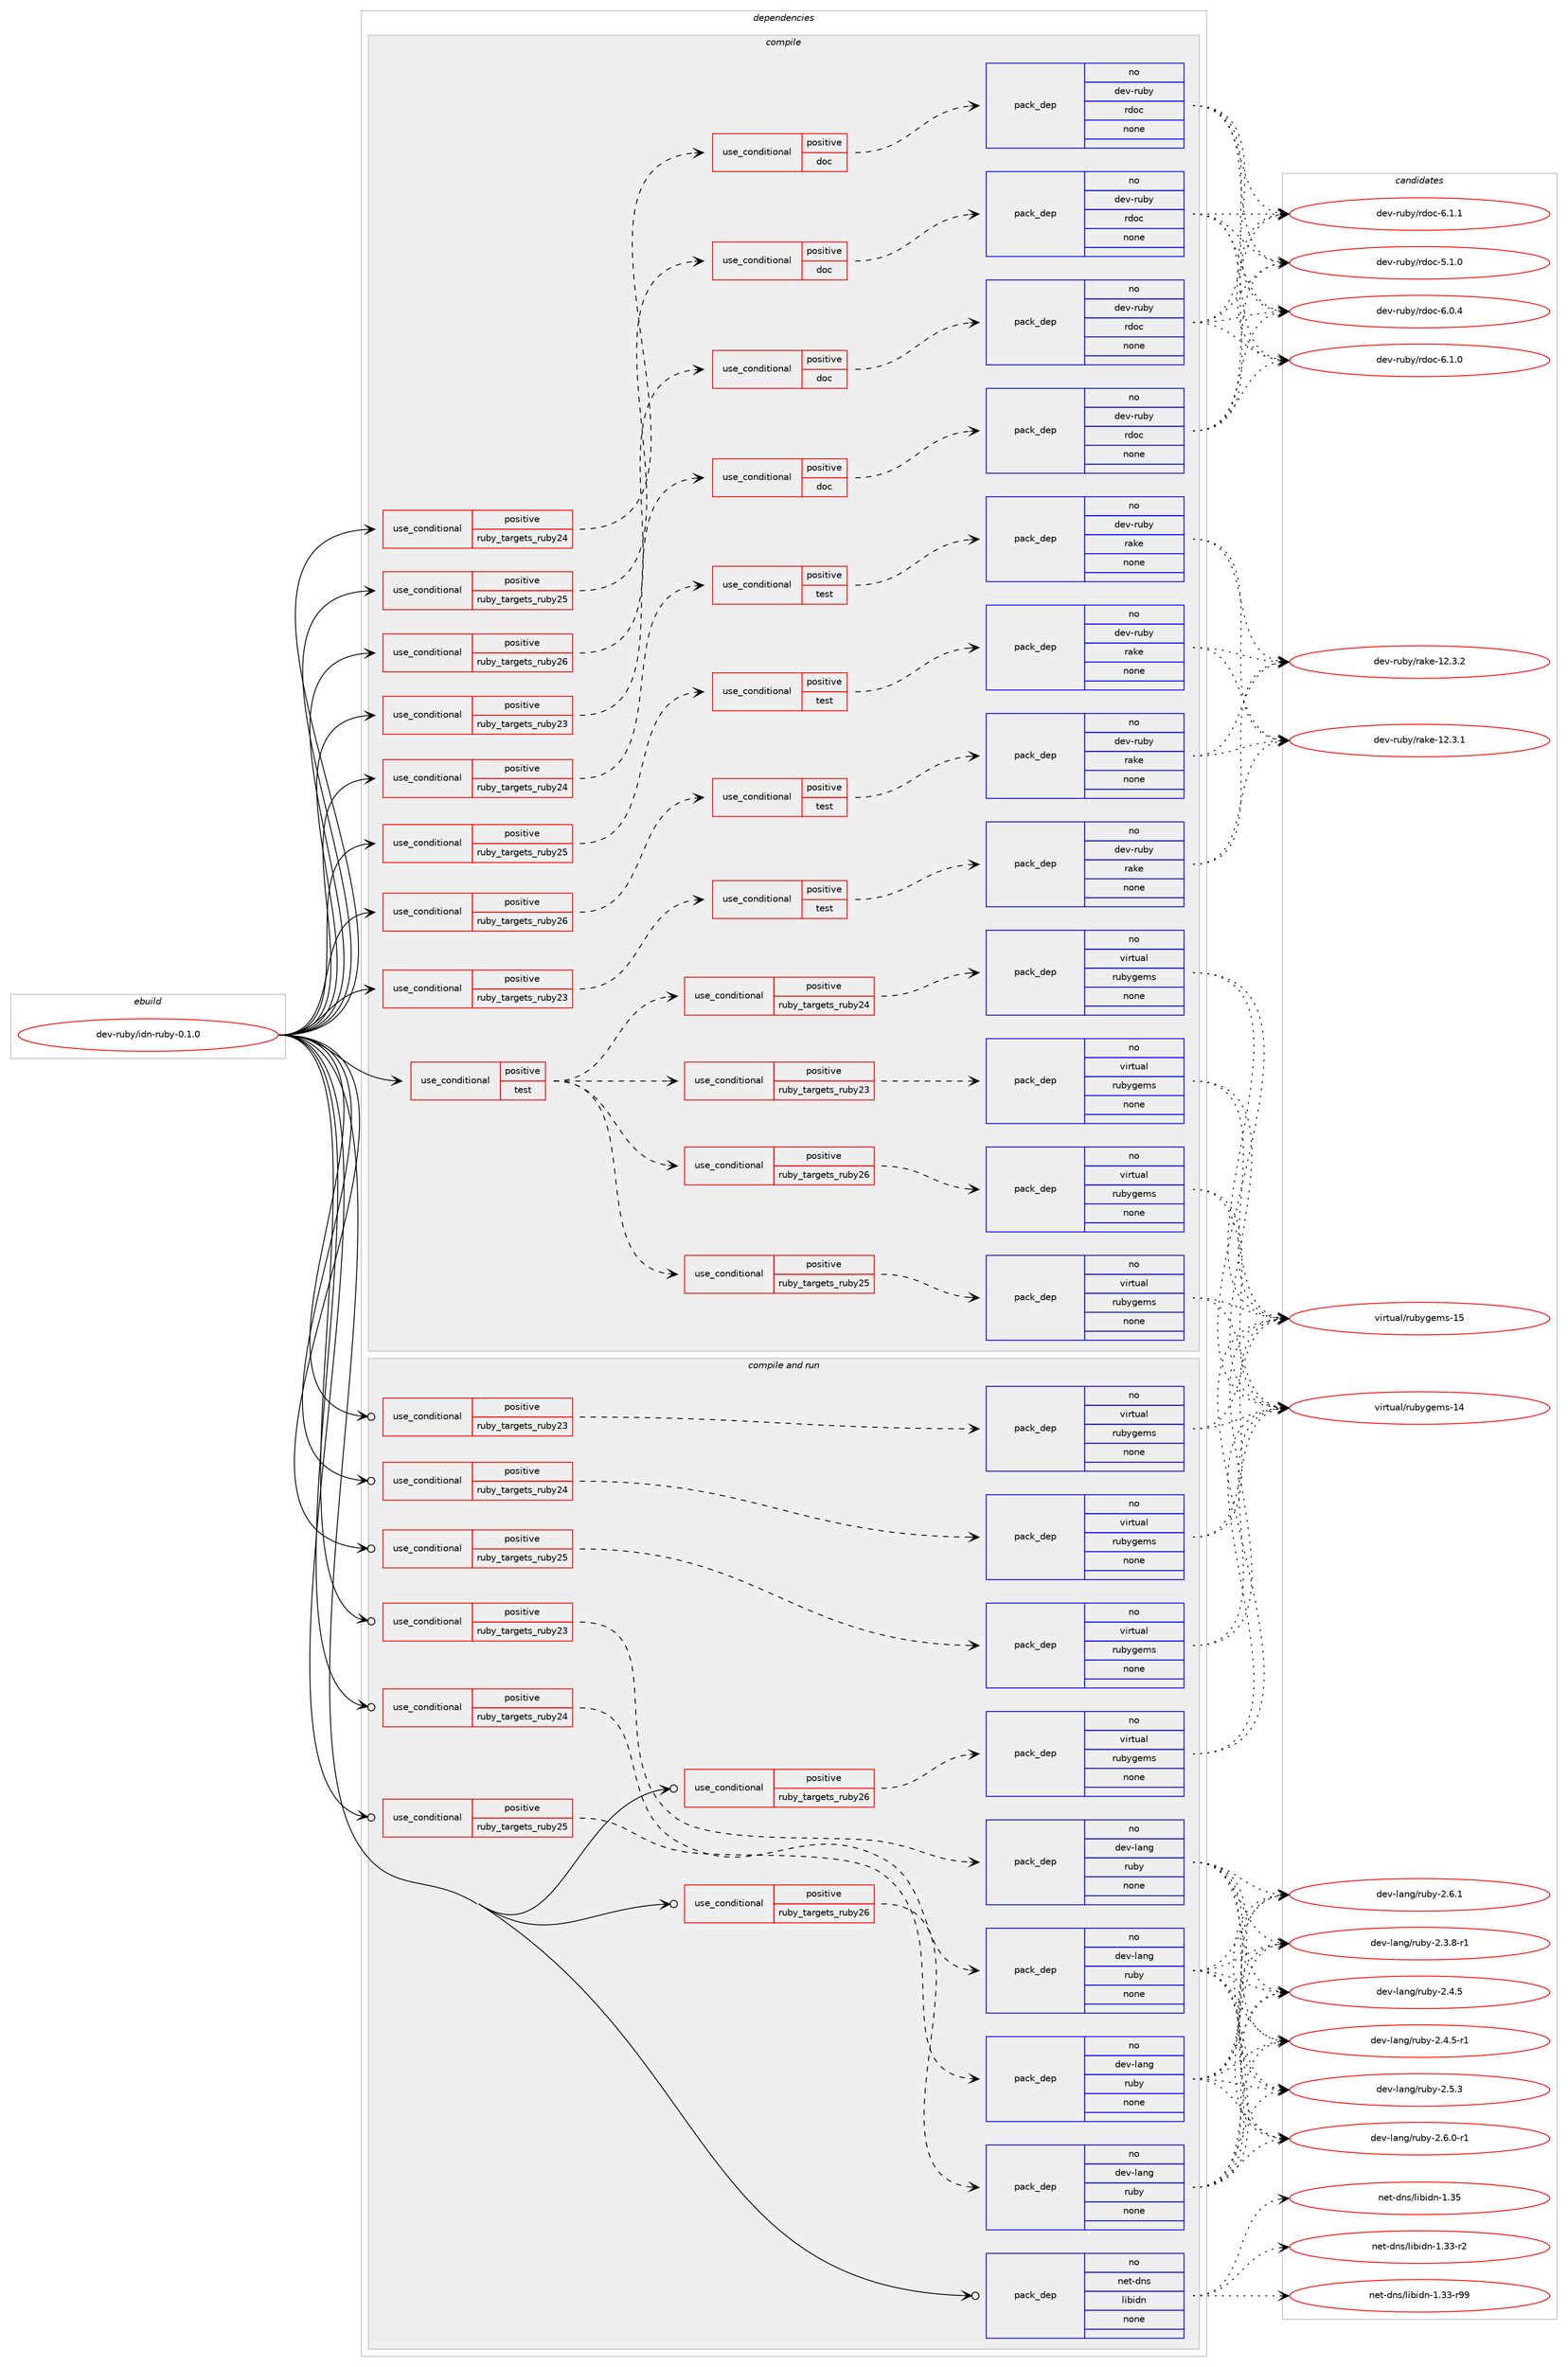 digraph prolog {

# *************
# Graph options
# *************

newrank=true;
concentrate=true;
compound=true;
graph [rankdir=LR,fontname=Helvetica,fontsize=10,ranksep=1.5];#, ranksep=2.5, nodesep=0.2];
edge  [arrowhead=vee];
node  [fontname=Helvetica,fontsize=10];

# **********
# The ebuild
# **********

subgraph cluster_leftcol {
color=gray;
rank=same;
label=<<i>ebuild</i>>;
id [label="dev-ruby/idn-ruby-0.1.0", color=red, width=4, href="../dev-ruby/idn-ruby-0.1.0.svg"];
}

# ****************
# The dependencies
# ****************

subgraph cluster_midcol {
color=gray;
label=<<i>dependencies</i>>;
subgraph cluster_compile {
fillcolor="#eeeeee";
style=filled;
label=<<i>compile</i>>;
subgraph cond402939 {
dependency1499416 [label=<<TABLE BORDER="0" CELLBORDER="1" CELLSPACING="0" CELLPADDING="4"><TR><TD ROWSPAN="3" CELLPADDING="10">use_conditional</TD></TR><TR><TD>positive</TD></TR><TR><TD>ruby_targets_ruby23</TD></TR></TABLE>>, shape=none, color=red];
subgraph cond402940 {
dependency1499417 [label=<<TABLE BORDER="0" CELLBORDER="1" CELLSPACING="0" CELLPADDING="4"><TR><TD ROWSPAN="3" CELLPADDING="10">use_conditional</TD></TR><TR><TD>positive</TD></TR><TR><TD>doc</TD></TR></TABLE>>, shape=none, color=red];
subgraph pack1073026 {
dependency1499418 [label=<<TABLE BORDER="0" CELLBORDER="1" CELLSPACING="0" CELLPADDING="4" WIDTH="220"><TR><TD ROWSPAN="6" CELLPADDING="30">pack_dep</TD></TR><TR><TD WIDTH="110">no</TD></TR><TR><TD>dev-ruby</TD></TR><TR><TD>rdoc</TD></TR><TR><TD>none</TD></TR><TR><TD></TD></TR></TABLE>>, shape=none, color=blue];
}
dependency1499417:e -> dependency1499418:w [weight=20,style="dashed",arrowhead="vee"];
}
dependency1499416:e -> dependency1499417:w [weight=20,style="dashed",arrowhead="vee"];
}
id:e -> dependency1499416:w [weight=20,style="solid",arrowhead="vee"];
subgraph cond402941 {
dependency1499419 [label=<<TABLE BORDER="0" CELLBORDER="1" CELLSPACING="0" CELLPADDING="4"><TR><TD ROWSPAN="3" CELLPADDING="10">use_conditional</TD></TR><TR><TD>positive</TD></TR><TR><TD>ruby_targets_ruby23</TD></TR></TABLE>>, shape=none, color=red];
subgraph cond402942 {
dependency1499420 [label=<<TABLE BORDER="0" CELLBORDER="1" CELLSPACING="0" CELLPADDING="4"><TR><TD ROWSPAN="3" CELLPADDING="10">use_conditional</TD></TR><TR><TD>positive</TD></TR><TR><TD>test</TD></TR></TABLE>>, shape=none, color=red];
subgraph pack1073027 {
dependency1499421 [label=<<TABLE BORDER="0" CELLBORDER="1" CELLSPACING="0" CELLPADDING="4" WIDTH="220"><TR><TD ROWSPAN="6" CELLPADDING="30">pack_dep</TD></TR><TR><TD WIDTH="110">no</TD></TR><TR><TD>dev-ruby</TD></TR><TR><TD>rake</TD></TR><TR><TD>none</TD></TR><TR><TD></TD></TR></TABLE>>, shape=none, color=blue];
}
dependency1499420:e -> dependency1499421:w [weight=20,style="dashed",arrowhead="vee"];
}
dependency1499419:e -> dependency1499420:w [weight=20,style="dashed",arrowhead="vee"];
}
id:e -> dependency1499419:w [weight=20,style="solid",arrowhead="vee"];
subgraph cond402943 {
dependency1499422 [label=<<TABLE BORDER="0" CELLBORDER="1" CELLSPACING="0" CELLPADDING="4"><TR><TD ROWSPAN="3" CELLPADDING="10">use_conditional</TD></TR><TR><TD>positive</TD></TR><TR><TD>ruby_targets_ruby24</TD></TR></TABLE>>, shape=none, color=red];
subgraph cond402944 {
dependency1499423 [label=<<TABLE BORDER="0" CELLBORDER="1" CELLSPACING="0" CELLPADDING="4"><TR><TD ROWSPAN="3" CELLPADDING="10">use_conditional</TD></TR><TR><TD>positive</TD></TR><TR><TD>doc</TD></TR></TABLE>>, shape=none, color=red];
subgraph pack1073028 {
dependency1499424 [label=<<TABLE BORDER="0" CELLBORDER="1" CELLSPACING="0" CELLPADDING="4" WIDTH="220"><TR><TD ROWSPAN="6" CELLPADDING="30">pack_dep</TD></TR><TR><TD WIDTH="110">no</TD></TR><TR><TD>dev-ruby</TD></TR><TR><TD>rdoc</TD></TR><TR><TD>none</TD></TR><TR><TD></TD></TR></TABLE>>, shape=none, color=blue];
}
dependency1499423:e -> dependency1499424:w [weight=20,style="dashed",arrowhead="vee"];
}
dependency1499422:e -> dependency1499423:w [weight=20,style="dashed",arrowhead="vee"];
}
id:e -> dependency1499422:w [weight=20,style="solid",arrowhead="vee"];
subgraph cond402945 {
dependency1499425 [label=<<TABLE BORDER="0" CELLBORDER="1" CELLSPACING="0" CELLPADDING="4"><TR><TD ROWSPAN="3" CELLPADDING="10">use_conditional</TD></TR><TR><TD>positive</TD></TR><TR><TD>ruby_targets_ruby24</TD></TR></TABLE>>, shape=none, color=red];
subgraph cond402946 {
dependency1499426 [label=<<TABLE BORDER="0" CELLBORDER="1" CELLSPACING="0" CELLPADDING="4"><TR><TD ROWSPAN="3" CELLPADDING="10">use_conditional</TD></TR><TR><TD>positive</TD></TR><TR><TD>test</TD></TR></TABLE>>, shape=none, color=red];
subgraph pack1073029 {
dependency1499427 [label=<<TABLE BORDER="0" CELLBORDER="1" CELLSPACING="0" CELLPADDING="4" WIDTH="220"><TR><TD ROWSPAN="6" CELLPADDING="30">pack_dep</TD></TR><TR><TD WIDTH="110">no</TD></TR><TR><TD>dev-ruby</TD></TR><TR><TD>rake</TD></TR><TR><TD>none</TD></TR><TR><TD></TD></TR></TABLE>>, shape=none, color=blue];
}
dependency1499426:e -> dependency1499427:w [weight=20,style="dashed",arrowhead="vee"];
}
dependency1499425:e -> dependency1499426:w [weight=20,style="dashed",arrowhead="vee"];
}
id:e -> dependency1499425:w [weight=20,style="solid",arrowhead="vee"];
subgraph cond402947 {
dependency1499428 [label=<<TABLE BORDER="0" CELLBORDER="1" CELLSPACING="0" CELLPADDING="4"><TR><TD ROWSPAN="3" CELLPADDING="10">use_conditional</TD></TR><TR><TD>positive</TD></TR><TR><TD>ruby_targets_ruby25</TD></TR></TABLE>>, shape=none, color=red];
subgraph cond402948 {
dependency1499429 [label=<<TABLE BORDER="0" CELLBORDER="1" CELLSPACING="0" CELLPADDING="4"><TR><TD ROWSPAN="3" CELLPADDING="10">use_conditional</TD></TR><TR><TD>positive</TD></TR><TR><TD>doc</TD></TR></TABLE>>, shape=none, color=red];
subgraph pack1073030 {
dependency1499430 [label=<<TABLE BORDER="0" CELLBORDER="1" CELLSPACING="0" CELLPADDING="4" WIDTH="220"><TR><TD ROWSPAN="6" CELLPADDING="30">pack_dep</TD></TR><TR><TD WIDTH="110">no</TD></TR><TR><TD>dev-ruby</TD></TR><TR><TD>rdoc</TD></TR><TR><TD>none</TD></TR><TR><TD></TD></TR></TABLE>>, shape=none, color=blue];
}
dependency1499429:e -> dependency1499430:w [weight=20,style="dashed",arrowhead="vee"];
}
dependency1499428:e -> dependency1499429:w [weight=20,style="dashed",arrowhead="vee"];
}
id:e -> dependency1499428:w [weight=20,style="solid",arrowhead="vee"];
subgraph cond402949 {
dependency1499431 [label=<<TABLE BORDER="0" CELLBORDER="1" CELLSPACING="0" CELLPADDING="4"><TR><TD ROWSPAN="3" CELLPADDING="10">use_conditional</TD></TR><TR><TD>positive</TD></TR><TR><TD>ruby_targets_ruby25</TD></TR></TABLE>>, shape=none, color=red];
subgraph cond402950 {
dependency1499432 [label=<<TABLE BORDER="0" CELLBORDER="1" CELLSPACING="0" CELLPADDING="4"><TR><TD ROWSPAN="3" CELLPADDING="10">use_conditional</TD></TR><TR><TD>positive</TD></TR><TR><TD>test</TD></TR></TABLE>>, shape=none, color=red];
subgraph pack1073031 {
dependency1499433 [label=<<TABLE BORDER="0" CELLBORDER="1" CELLSPACING="0" CELLPADDING="4" WIDTH="220"><TR><TD ROWSPAN="6" CELLPADDING="30">pack_dep</TD></TR><TR><TD WIDTH="110">no</TD></TR><TR><TD>dev-ruby</TD></TR><TR><TD>rake</TD></TR><TR><TD>none</TD></TR><TR><TD></TD></TR></TABLE>>, shape=none, color=blue];
}
dependency1499432:e -> dependency1499433:w [weight=20,style="dashed",arrowhead="vee"];
}
dependency1499431:e -> dependency1499432:w [weight=20,style="dashed",arrowhead="vee"];
}
id:e -> dependency1499431:w [weight=20,style="solid",arrowhead="vee"];
subgraph cond402951 {
dependency1499434 [label=<<TABLE BORDER="0" CELLBORDER="1" CELLSPACING="0" CELLPADDING="4"><TR><TD ROWSPAN="3" CELLPADDING="10">use_conditional</TD></TR><TR><TD>positive</TD></TR><TR><TD>ruby_targets_ruby26</TD></TR></TABLE>>, shape=none, color=red];
subgraph cond402952 {
dependency1499435 [label=<<TABLE BORDER="0" CELLBORDER="1" CELLSPACING="0" CELLPADDING="4"><TR><TD ROWSPAN="3" CELLPADDING="10">use_conditional</TD></TR><TR><TD>positive</TD></TR><TR><TD>doc</TD></TR></TABLE>>, shape=none, color=red];
subgraph pack1073032 {
dependency1499436 [label=<<TABLE BORDER="0" CELLBORDER="1" CELLSPACING="0" CELLPADDING="4" WIDTH="220"><TR><TD ROWSPAN="6" CELLPADDING="30">pack_dep</TD></TR><TR><TD WIDTH="110">no</TD></TR><TR><TD>dev-ruby</TD></TR><TR><TD>rdoc</TD></TR><TR><TD>none</TD></TR><TR><TD></TD></TR></TABLE>>, shape=none, color=blue];
}
dependency1499435:e -> dependency1499436:w [weight=20,style="dashed",arrowhead="vee"];
}
dependency1499434:e -> dependency1499435:w [weight=20,style="dashed",arrowhead="vee"];
}
id:e -> dependency1499434:w [weight=20,style="solid",arrowhead="vee"];
subgraph cond402953 {
dependency1499437 [label=<<TABLE BORDER="0" CELLBORDER="1" CELLSPACING="0" CELLPADDING="4"><TR><TD ROWSPAN="3" CELLPADDING="10">use_conditional</TD></TR><TR><TD>positive</TD></TR><TR><TD>ruby_targets_ruby26</TD></TR></TABLE>>, shape=none, color=red];
subgraph cond402954 {
dependency1499438 [label=<<TABLE BORDER="0" CELLBORDER="1" CELLSPACING="0" CELLPADDING="4"><TR><TD ROWSPAN="3" CELLPADDING="10">use_conditional</TD></TR><TR><TD>positive</TD></TR><TR><TD>test</TD></TR></TABLE>>, shape=none, color=red];
subgraph pack1073033 {
dependency1499439 [label=<<TABLE BORDER="0" CELLBORDER="1" CELLSPACING="0" CELLPADDING="4" WIDTH="220"><TR><TD ROWSPAN="6" CELLPADDING="30">pack_dep</TD></TR><TR><TD WIDTH="110">no</TD></TR><TR><TD>dev-ruby</TD></TR><TR><TD>rake</TD></TR><TR><TD>none</TD></TR><TR><TD></TD></TR></TABLE>>, shape=none, color=blue];
}
dependency1499438:e -> dependency1499439:w [weight=20,style="dashed",arrowhead="vee"];
}
dependency1499437:e -> dependency1499438:w [weight=20,style="dashed",arrowhead="vee"];
}
id:e -> dependency1499437:w [weight=20,style="solid",arrowhead="vee"];
subgraph cond402955 {
dependency1499440 [label=<<TABLE BORDER="0" CELLBORDER="1" CELLSPACING="0" CELLPADDING="4"><TR><TD ROWSPAN="3" CELLPADDING="10">use_conditional</TD></TR><TR><TD>positive</TD></TR><TR><TD>test</TD></TR></TABLE>>, shape=none, color=red];
subgraph cond402956 {
dependency1499441 [label=<<TABLE BORDER="0" CELLBORDER="1" CELLSPACING="0" CELLPADDING="4"><TR><TD ROWSPAN="3" CELLPADDING="10">use_conditional</TD></TR><TR><TD>positive</TD></TR><TR><TD>ruby_targets_ruby23</TD></TR></TABLE>>, shape=none, color=red];
subgraph pack1073034 {
dependency1499442 [label=<<TABLE BORDER="0" CELLBORDER="1" CELLSPACING="0" CELLPADDING="4" WIDTH="220"><TR><TD ROWSPAN="6" CELLPADDING="30">pack_dep</TD></TR><TR><TD WIDTH="110">no</TD></TR><TR><TD>virtual</TD></TR><TR><TD>rubygems</TD></TR><TR><TD>none</TD></TR><TR><TD></TD></TR></TABLE>>, shape=none, color=blue];
}
dependency1499441:e -> dependency1499442:w [weight=20,style="dashed",arrowhead="vee"];
}
dependency1499440:e -> dependency1499441:w [weight=20,style="dashed",arrowhead="vee"];
subgraph cond402957 {
dependency1499443 [label=<<TABLE BORDER="0" CELLBORDER="1" CELLSPACING="0" CELLPADDING="4"><TR><TD ROWSPAN="3" CELLPADDING="10">use_conditional</TD></TR><TR><TD>positive</TD></TR><TR><TD>ruby_targets_ruby24</TD></TR></TABLE>>, shape=none, color=red];
subgraph pack1073035 {
dependency1499444 [label=<<TABLE BORDER="0" CELLBORDER="1" CELLSPACING="0" CELLPADDING="4" WIDTH="220"><TR><TD ROWSPAN="6" CELLPADDING="30">pack_dep</TD></TR><TR><TD WIDTH="110">no</TD></TR><TR><TD>virtual</TD></TR><TR><TD>rubygems</TD></TR><TR><TD>none</TD></TR><TR><TD></TD></TR></TABLE>>, shape=none, color=blue];
}
dependency1499443:e -> dependency1499444:w [weight=20,style="dashed",arrowhead="vee"];
}
dependency1499440:e -> dependency1499443:w [weight=20,style="dashed",arrowhead="vee"];
subgraph cond402958 {
dependency1499445 [label=<<TABLE BORDER="0" CELLBORDER="1" CELLSPACING="0" CELLPADDING="4"><TR><TD ROWSPAN="3" CELLPADDING="10">use_conditional</TD></TR><TR><TD>positive</TD></TR><TR><TD>ruby_targets_ruby25</TD></TR></TABLE>>, shape=none, color=red];
subgraph pack1073036 {
dependency1499446 [label=<<TABLE BORDER="0" CELLBORDER="1" CELLSPACING="0" CELLPADDING="4" WIDTH="220"><TR><TD ROWSPAN="6" CELLPADDING="30">pack_dep</TD></TR><TR><TD WIDTH="110">no</TD></TR><TR><TD>virtual</TD></TR><TR><TD>rubygems</TD></TR><TR><TD>none</TD></TR><TR><TD></TD></TR></TABLE>>, shape=none, color=blue];
}
dependency1499445:e -> dependency1499446:w [weight=20,style="dashed",arrowhead="vee"];
}
dependency1499440:e -> dependency1499445:w [weight=20,style="dashed",arrowhead="vee"];
subgraph cond402959 {
dependency1499447 [label=<<TABLE BORDER="0" CELLBORDER="1" CELLSPACING="0" CELLPADDING="4"><TR><TD ROWSPAN="3" CELLPADDING="10">use_conditional</TD></TR><TR><TD>positive</TD></TR><TR><TD>ruby_targets_ruby26</TD></TR></TABLE>>, shape=none, color=red];
subgraph pack1073037 {
dependency1499448 [label=<<TABLE BORDER="0" CELLBORDER="1" CELLSPACING="0" CELLPADDING="4" WIDTH="220"><TR><TD ROWSPAN="6" CELLPADDING="30">pack_dep</TD></TR><TR><TD WIDTH="110">no</TD></TR><TR><TD>virtual</TD></TR><TR><TD>rubygems</TD></TR><TR><TD>none</TD></TR><TR><TD></TD></TR></TABLE>>, shape=none, color=blue];
}
dependency1499447:e -> dependency1499448:w [weight=20,style="dashed",arrowhead="vee"];
}
dependency1499440:e -> dependency1499447:w [weight=20,style="dashed",arrowhead="vee"];
}
id:e -> dependency1499440:w [weight=20,style="solid",arrowhead="vee"];
}
subgraph cluster_compileandrun {
fillcolor="#eeeeee";
style=filled;
label=<<i>compile and run</i>>;
subgraph cond402960 {
dependency1499449 [label=<<TABLE BORDER="0" CELLBORDER="1" CELLSPACING="0" CELLPADDING="4"><TR><TD ROWSPAN="3" CELLPADDING="10">use_conditional</TD></TR><TR><TD>positive</TD></TR><TR><TD>ruby_targets_ruby23</TD></TR></TABLE>>, shape=none, color=red];
subgraph pack1073038 {
dependency1499450 [label=<<TABLE BORDER="0" CELLBORDER="1" CELLSPACING="0" CELLPADDING="4" WIDTH="220"><TR><TD ROWSPAN="6" CELLPADDING="30">pack_dep</TD></TR><TR><TD WIDTH="110">no</TD></TR><TR><TD>dev-lang</TD></TR><TR><TD>ruby</TD></TR><TR><TD>none</TD></TR><TR><TD></TD></TR></TABLE>>, shape=none, color=blue];
}
dependency1499449:e -> dependency1499450:w [weight=20,style="dashed",arrowhead="vee"];
}
id:e -> dependency1499449:w [weight=20,style="solid",arrowhead="odotvee"];
subgraph cond402961 {
dependency1499451 [label=<<TABLE BORDER="0" CELLBORDER="1" CELLSPACING="0" CELLPADDING="4"><TR><TD ROWSPAN="3" CELLPADDING="10">use_conditional</TD></TR><TR><TD>positive</TD></TR><TR><TD>ruby_targets_ruby23</TD></TR></TABLE>>, shape=none, color=red];
subgraph pack1073039 {
dependency1499452 [label=<<TABLE BORDER="0" CELLBORDER="1" CELLSPACING="0" CELLPADDING="4" WIDTH="220"><TR><TD ROWSPAN="6" CELLPADDING="30">pack_dep</TD></TR><TR><TD WIDTH="110">no</TD></TR><TR><TD>virtual</TD></TR><TR><TD>rubygems</TD></TR><TR><TD>none</TD></TR><TR><TD></TD></TR></TABLE>>, shape=none, color=blue];
}
dependency1499451:e -> dependency1499452:w [weight=20,style="dashed",arrowhead="vee"];
}
id:e -> dependency1499451:w [weight=20,style="solid",arrowhead="odotvee"];
subgraph cond402962 {
dependency1499453 [label=<<TABLE BORDER="0" CELLBORDER="1" CELLSPACING="0" CELLPADDING="4"><TR><TD ROWSPAN="3" CELLPADDING="10">use_conditional</TD></TR><TR><TD>positive</TD></TR><TR><TD>ruby_targets_ruby24</TD></TR></TABLE>>, shape=none, color=red];
subgraph pack1073040 {
dependency1499454 [label=<<TABLE BORDER="0" CELLBORDER="1" CELLSPACING="0" CELLPADDING="4" WIDTH="220"><TR><TD ROWSPAN="6" CELLPADDING="30">pack_dep</TD></TR><TR><TD WIDTH="110">no</TD></TR><TR><TD>dev-lang</TD></TR><TR><TD>ruby</TD></TR><TR><TD>none</TD></TR><TR><TD></TD></TR></TABLE>>, shape=none, color=blue];
}
dependency1499453:e -> dependency1499454:w [weight=20,style="dashed",arrowhead="vee"];
}
id:e -> dependency1499453:w [weight=20,style="solid",arrowhead="odotvee"];
subgraph cond402963 {
dependency1499455 [label=<<TABLE BORDER="0" CELLBORDER="1" CELLSPACING="0" CELLPADDING="4"><TR><TD ROWSPAN="3" CELLPADDING="10">use_conditional</TD></TR><TR><TD>positive</TD></TR><TR><TD>ruby_targets_ruby24</TD></TR></TABLE>>, shape=none, color=red];
subgraph pack1073041 {
dependency1499456 [label=<<TABLE BORDER="0" CELLBORDER="1" CELLSPACING="0" CELLPADDING="4" WIDTH="220"><TR><TD ROWSPAN="6" CELLPADDING="30">pack_dep</TD></TR><TR><TD WIDTH="110">no</TD></TR><TR><TD>virtual</TD></TR><TR><TD>rubygems</TD></TR><TR><TD>none</TD></TR><TR><TD></TD></TR></TABLE>>, shape=none, color=blue];
}
dependency1499455:e -> dependency1499456:w [weight=20,style="dashed",arrowhead="vee"];
}
id:e -> dependency1499455:w [weight=20,style="solid",arrowhead="odotvee"];
subgraph cond402964 {
dependency1499457 [label=<<TABLE BORDER="0" CELLBORDER="1" CELLSPACING="0" CELLPADDING="4"><TR><TD ROWSPAN="3" CELLPADDING="10">use_conditional</TD></TR><TR><TD>positive</TD></TR><TR><TD>ruby_targets_ruby25</TD></TR></TABLE>>, shape=none, color=red];
subgraph pack1073042 {
dependency1499458 [label=<<TABLE BORDER="0" CELLBORDER="1" CELLSPACING="0" CELLPADDING="4" WIDTH="220"><TR><TD ROWSPAN="6" CELLPADDING="30">pack_dep</TD></TR><TR><TD WIDTH="110">no</TD></TR><TR><TD>dev-lang</TD></TR><TR><TD>ruby</TD></TR><TR><TD>none</TD></TR><TR><TD></TD></TR></TABLE>>, shape=none, color=blue];
}
dependency1499457:e -> dependency1499458:w [weight=20,style="dashed",arrowhead="vee"];
}
id:e -> dependency1499457:w [weight=20,style="solid",arrowhead="odotvee"];
subgraph cond402965 {
dependency1499459 [label=<<TABLE BORDER="0" CELLBORDER="1" CELLSPACING="0" CELLPADDING="4"><TR><TD ROWSPAN="3" CELLPADDING="10">use_conditional</TD></TR><TR><TD>positive</TD></TR><TR><TD>ruby_targets_ruby25</TD></TR></TABLE>>, shape=none, color=red];
subgraph pack1073043 {
dependency1499460 [label=<<TABLE BORDER="0" CELLBORDER="1" CELLSPACING="0" CELLPADDING="4" WIDTH="220"><TR><TD ROWSPAN="6" CELLPADDING="30">pack_dep</TD></TR><TR><TD WIDTH="110">no</TD></TR><TR><TD>virtual</TD></TR><TR><TD>rubygems</TD></TR><TR><TD>none</TD></TR><TR><TD></TD></TR></TABLE>>, shape=none, color=blue];
}
dependency1499459:e -> dependency1499460:w [weight=20,style="dashed",arrowhead="vee"];
}
id:e -> dependency1499459:w [weight=20,style="solid",arrowhead="odotvee"];
subgraph cond402966 {
dependency1499461 [label=<<TABLE BORDER="0" CELLBORDER="1" CELLSPACING="0" CELLPADDING="4"><TR><TD ROWSPAN="3" CELLPADDING="10">use_conditional</TD></TR><TR><TD>positive</TD></TR><TR><TD>ruby_targets_ruby26</TD></TR></TABLE>>, shape=none, color=red];
subgraph pack1073044 {
dependency1499462 [label=<<TABLE BORDER="0" CELLBORDER="1" CELLSPACING="0" CELLPADDING="4" WIDTH="220"><TR><TD ROWSPAN="6" CELLPADDING="30">pack_dep</TD></TR><TR><TD WIDTH="110">no</TD></TR><TR><TD>dev-lang</TD></TR><TR><TD>ruby</TD></TR><TR><TD>none</TD></TR><TR><TD></TD></TR></TABLE>>, shape=none, color=blue];
}
dependency1499461:e -> dependency1499462:w [weight=20,style="dashed",arrowhead="vee"];
}
id:e -> dependency1499461:w [weight=20,style="solid",arrowhead="odotvee"];
subgraph cond402967 {
dependency1499463 [label=<<TABLE BORDER="0" CELLBORDER="1" CELLSPACING="0" CELLPADDING="4"><TR><TD ROWSPAN="3" CELLPADDING="10">use_conditional</TD></TR><TR><TD>positive</TD></TR><TR><TD>ruby_targets_ruby26</TD></TR></TABLE>>, shape=none, color=red];
subgraph pack1073045 {
dependency1499464 [label=<<TABLE BORDER="0" CELLBORDER="1" CELLSPACING="0" CELLPADDING="4" WIDTH="220"><TR><TD ROWSPAN="6" CELLPADDING="30">pack_dep</TD></TR><TR><TD WIDTH="110">no</TD></TR><TR><TD>virtual</TD></TR><TR><TD>rubygems</TD></TR><TR><TD>none</TD></TR><TR><TD></TD></TR></TABLE>>, shape=none, color=blue];
}
dependency1499463:e -> dependency1499464:w [weight=20,style="dashed",arrowhead="vee"];
}
id:e -> dependency1499463:w [weight=20,style="solid",arrowhead="odotvee"];
subgraph pack1073046 {
dependency1499465 [label=<<TABLE BORDER="0" CELLBORDER="1" CELLSPACING="0" CELLPADDING="4" WIDTH="220"><TR><TD ROWSPAN="6" CELLPADDING="30">pack_dep</TD></TR><TR><TD WIDTH="110">no</TD></TR><TR><TD>net-dns</TD></TR><TR><TD>libidn</TD></TR><TR><TD>none</TD></TR><TR><TD></TD></TR></TABLE>>, shape=none, color=blue];
}
id:e -> dependency1499465:w [weight=20,style="solid",arrowhead="odotvee"];
}
subgraph cluster_run {
fillcolor="#eeeeee";
style=filled;
label=<<i>run</i>>;
}
}

# **************
# The candidates
# **************

subgraph cluster_choices {
rank=same;
color=gray;
label=<<i>candidates</i>>;

subgraph choice1073026 {
color=black;
nodesep=1;
choice10010111845114117981214711410011199455346494648 [label="dev-ruby/rdoc-5.1.0", color=red, width=4,href="../dev-ruby/rdoc-5.1.0.svg"];
choice10010111845114117981214711410011199455446484652 [label="dev-ruby/rdoc-6.0.4", color=red, width=4,href="../dev-ruby/rdoc-6.0.4.svg"];
choice10010111845114117981214711410011199455446494648 [label="dev-ruby/rdoc-6.1.0", color=red, width=4,href="../dev-ruby/rdoc-6.1.0.svg"];
choice10010111845114117981214711410011199455446494649 [label="dev-ruby/rdoc-6.1.1", color=red, width=4,href="../dev-ruby/rdoc-6.1.1.svg"];
dependency1499418:e -> choice10010111845114117981214711410011199455346494648:w [style=dotted,weight="100"];
dependency1499418:e -> choice10010111845114117981214711410011199455446484652:w [style=dotted,weight="100"];
dependency1499418:e -> choice10010111845114117981214711410011199455446494648:w [style=dotted,weight="100"];
dependency1499418:e -> choice10010111845114117981214711410011199455446494649:w [style=dotted,weight="100"];
}
subgraph choice1073027 {
color=black;
nodesep=1;
choice1001011184511411798121471149710710145495046514649 [label="dev-ruby/rake-12.3.1", color=red, width=4,href="../dev-ruby/rake-12.3.1.svg"];
choice1001011184511411798121471149710710145495046514650 [label="dev-ruby/rake-12.3.2", color=red, width=4,href="../dev-ruby/rake-12.3.2.svg"];
dependency1499421:e -> choice1001011184511411798121471149710710145495046514649:w [style=dotted,weight="100"];
dependency1499421:e -> choice1001011184511411798121471149710710145495046514650:w [style=dotted,weight="100"];
}
subgraph choice1073028 {
color=black;
nodesep=1;
choice10010111845114117981214711410011199455346494648 [label="dev-ruby/rdoc-5.1.0", color=red, width=4,href="../dev-ruby/rdoc-5.1.0.svg"];
choice10010111845114117981214711410011199455446484652 [label="dev-ruby/rdoc-6.0.4", color=red, width=4,href="../dev-ruby/rdoc-6.0.4.svg"];
choice10010111845114117981214711410011199455446494648 [label="dev-ruby/rdoc-6.1.0", color=red, width=4,href="../dev-ruby/rdoc-6.1.0.svg"];
choice10010111845114117981214711410011199455446494649 [label="dev-ruby/rdoc-6.1.1", color=red, width=4,href="../dev-ruby/rdoc-6.1.1.svg"];
dependency1499424:e -> choice10010111845114117981214711410011199455346494648:w [style=dotted,weight="100"];
dependency1499424:e -> choice10010111845114117981214711410011199455446484652:w [style=dotted,weight="100"];
dependency1499424:e -> choice10010111845114117981214711410011199455446494648:w [style=dotted,weight="100"];
dependency1499424:e -> choice10010111845114117981214711410011199455446494649:w [style=dotted,weight="100"];
}
subgraph choice1073029 {
color=black;
nodesep=1;
choice1001011184511411798121471149710710145495046514649 [label="dev-ruby/rake-12.3.1", color=red, width=4,href="../dev-ruby/rake-12.3.1.svg"];
choice1001011184511411798121471149710710145495046514650 [label="dev-ruby/rake-12.3.2", color=red, width=4,href="../dev-ruby/rake-12.3.2.svg"];
dependency1499427:e -> choice1001011184511411798121471149710710145495046514649:w [style=dotted,weight="100"];
dependency1499427:e -> choice1001011184511411798121471149710710145495046514650:w [style=dotted,weight="100"];
}
subgraph choice1073030 {
color=black;
nodesep=1;
choice10010111845114117981214711410011199455346494648 [label="dev-ruby/rdoc-5.1.0", color=red, width=4,href="../dev-ruby/rdoc-5.1.0.svg"];
choice10010111845114117981214711410011199455446484652 [label="dev-ruby/rdoc-6.0.4", color=red, width=4,href="../dev-ruby/rdoc-6.0.4.svg"];
choice10010111845114117981214711410011199455446494648 [label="dev-ruby/rdoc-6.1.0", color=red, width=4,href="../dev-ruby/rdoc-6.1.0.svg"];
choice10010111845114117981214711410011199455446494649 [label="dev-ruby/rdoc-6.1.1", color=red, width=4,href="../dev-ruby/rdoc-6.1.1.svg"];
dependency1499430:e -> choice10010111845114117981214711410011199455346494648:w [style=dotted,weight="100"];
dependency1499430:e -> choice10010111845114117981214711410011199455446484652:w [style=dotted,weight="100"];
dependency1499430:e -> choice10010111845114117981214711410011199455446494648:w [style=dotted,weight="100"];
dependency1499430:e -> choice10010111845114117981214711410011199455446494649:w [style=dotted,weight="100"];
}
subgraph choice1073031 {
color=black;
nodesep=1;
choice1001011184511411798121471149710710145495046514649 [label="dev-ruby/rake-12.3.1", color=red, width=4,href="../dev-ruby/rake-12.3.1.svg"];
choice1001011184511411798121471149710710145495046514650 [label="dev-ruby/rake-12.3.2", color=red, width=4,href="../dev-ruby/rake-12.3.2.svg"];
dependency1499433:e -> choice1001011184511411798121471149710710145495046514649:w [style=dotted,weight="100"];
dependency1499433:e -> choice1001011184511411798121471149710710145495046514650:w [style=dotted,weight="100"];
}
subgraph choice1073032 {
color=black;
nodesep=1;
choice10010111845114117981214711410011199455346494648 [label="dev-ruby/rdoc-5.1.0", color=red, width=4,href="../dev-ruby/rdoc-5.1.0.svg"];
choice10010111845114117981214711410011199455446484652 [label="dev-ruby/rdoc-6.0.4", color=red, width=4,href="../dev-ruby/rdoc-6.0.4.svg"];
choice10010111845114117981214711410011199455446494648 [label="dev-ruby/rdoc-6.1.0", color=red, width=4,href="../dev-ruby/rdoc-6.1.0.svg"];
choice10010111845114117981214711410011199455446494649 [label="dev-ruby/rdoc-6.1.1", color=red, width=4,href="../dev-ruby/rdoc-6.1.1.svg"];
dependency1499436:e -> choice10010111845114117981214711410011199455346494648:w [style=dotted,weight="100"];
dependency1499436:e -> choice10010111845114117981214711410011199455446484652:w [style=dotted,weight="100"];
dependency1499436:e -> choice10010111845114117981214711410011199455446494648:w [style=dotted,weight="100"];
dependency1499436:e -> choice10010111845114117981214711410011199455446494649:w [style=dotted,weight="100"];
}
subgraph choice1073033 {
color=black;
nodesep=1;
choice1001011184511411798121471149710710145495046514649 [label="dev-ruby/rake-12.3.1", color=red, width=4,href="../dev-ruby/rake-12.3.1.svg"];
choice1001011184511411798121471149710710145495046514650 [label="dev-ruby/rake-12.3.2", color=red, width=4,href="../dev-ruby/rake-12.3.2.svg"];
dependency1499439:e -> choice1001011184511411798121471149710710145495046514649:w [style=dotted,weight="100"];
dependency1499439:e -> choice1001011184511411798121471149710710145495046514650:w [style=dotted,weight="100"];
}
subgraph choice1073034 {
color=black;
nodesep=1;
choice118105114116117971084711411798121103101109115454952 [label="virtual/rubygems-14", color=red, width=4,href="../virtual/rubygems-14.svg"];
choice118105114116117971084711411798121103101109115454953 [label="virtual/rubygems-15", color=red, width=4,href="../virtual/rubygems-15.svg"];
dependency1499442:e -> choice118105114116117971084711411798121103101109115454952:w [style=dotted,weight="100"];
dependency1499442:e -> choice118105114116117971084711411798121103101109115454953:w [style=dotted,weight="100"];
}
subgraph choice1073035 {
color=black;
nodesep=1;
choice118105114116117971084711411798121103101109115454952 [label="virtual/rubygems-14", color=red, width=4,href="../virtual/rubygems-14.svg"];
choice118105114116117971084711411798121103101109115454953 [label="virtual/rubygems-15", color=red, width=4,href="../virtual/rubygems-15.svg"];
dependency1499444:e -> choice118105114116117971084711411798121103101109115454952:w [style=dotted,weight="100"];
dependency1499444:e -> choice118105114116117971084711411798121103101109115454953:w [style=dotted,weight="100"];
}
subgraph choice1073036 {
color=black;
nodesep=1;
choice118105114116117971084711411798121103101109115454952 [label="virtual/rubygems-14", color=red, width=4,href="../virtual/rubygems-14.svg"];
choice118105114116117971084711411798121103101109115454953 [label="virtual/rubygems-15", color=red, width=4,href="../virtual/rubygems-15.svg"];
dependency1499446:e -> choice118105114116117971084711411798121103101109115454952:w [style=dotted,weight="100"];
dependency1499446:e -> choice118105114116117971084711411798121103101109115454953:w [style=dotted,weight="100"];
}
subgraph choice1073037 {
color=black;
nodesep=1;
choice118105114116117971084711411798121103101109115454952 [label="virtual/rubygems-14", color=red, width=4,href="../virtual/rubygems-14.svg"];
choice118105114116117971084711411798121103101109115454953 [label="virtual/rubygems-15", color=red, width=4,href="../virtual/rubygems-15.svg"];
dependency1499448:e -> choice118105114116117971084711411798121103101109115454952:w [style=dotted,weight="100"];
dependency1499448:e -> choice118105114116117971084711411798121103101109115454953:w [style=dotted,weight="100"];
}
subgraph choice1073038 {
color=black;
nodesep=1;
choice100101118451089711010347114117981214550465146564511449 [label="dev-lang/ruby-2.3.8-r1", color=red, width=4,href="../dev-lang/ruby-2.3.8-r1.svg"];
choice10010111845108971101034711411798121455046524653 [label="dev-lang/ruby-2.4.5", color=red, width=4,href="../dev-lang/ruby-2.4.5.svg"];
choice100101118451089711010347114117981214550465246534511449 [label="dev-lang/ruby-2.4.5-r1", color=red, width=4,href="../dev-lang/ruby-2.4.5-r1.svg"];
choice10010111845108971101034711411798121455046534651 [label="dev-lang/ruby-2.5.3", color=red, width=4,href="../dev-lang/ruby-2.5.3.svg"];
choice100101118451089711010347114117981214550465446484511449 [label="dev-lang/ruby-2.6.0-r1", color=red, width=4,href="../dev-lang/ruby-2.6.0-r1.svg"];
choice10010111845108971101034711411798121455046544649 [label="dev-lang/ruby-2.6.1", color=red, width=4,href="../dev-lang/ruby-2.6.1.svg"];
dependency1499450:e -> choice100101118451089711010347114117981214550465146564511449:w [style=dotted,weight="100"];
dependency1499450:e -> choice10010111845108971101034711411798121455046524653:w [style=dotted,weight="100"];
dependency1499450:e -> choice100101118451089711010347114117981214550465246534511449:w [style=dotted,weight="100"];
dependency1499450:e -> choice10010111845108971101034711411798121455046534651:w [style=dotted,weight="100"];
dependency1499450:e -> choice100101118451089711010347114117981214550465446484511449:w [style=dotted,weight="100"];
dependency1499450:e -> choice10010111845108971101034711411798121455046544649:w [style=dotted,weight="100"];
}
subgraph choice1073039 {
color=black;
nodesep=1;
choice118105114116117971084711411798121103101109115454952 [label="virtual/rubygems-14", color=red, width=4,href="../virtual/rubygems-14.svg"];
choice118105114116117971084711411798121103101109115454953 [label="virtual/rubygems-15", color=red, width=4,href="../virtual/rubygems-15.svg"];
dependency1499452:e -> choice118105114116117971084711411798121103101109115454952:w [style=dotted,weight="100"];
dependency1499452:e -> choice118105114116117971084711411798121103101109115454953:w [style=dotted,weight="100"];
}
subgraph choice1073040 {
color=black;
nodesep=1;
choice100101118451089711010347114117981214550465146564511449 [label="dev-lang/ruby-2.3.8-r1", color=red, width=4,href="../dev-lang/ruby-2.3.8-r1.svg"];
choice10010111845108971101034711411798121455046524653 [label="dev-lang/ruby-2.4.5", color=red, width=4,href="../dev-lang/ruby-2.4.5.svg"];
choice100101118451089711010347114117981214550465246534511449 [label="dev-lang/ruby-2.4.5-r1", color=red, width=4,href="../dev-lang/ruby-2.4.5-r1.svg"];
choice10010111845108971101034711411798121455046534651 [label="dev-lang/ruby-2.5.3", color=red, width=4,href="../dev-lang/ruby-2.5.3.svg"];
choice100101118451089711010347114117981214550465446484511449 [label="dev-lang/ruby-2.6.0-r1", color=red, width=4,href="../dev-lang/ruby-2.6.0-r1.svg"];
choice10010111845108971101034711411798121455046544649 [label="dev-lang/ruby-2.6.1", color=red, width=4,href="../dev-lang/ruby-2.6.1.svg"];
dependency1499454:e -> choice100101118451089711010347114117981214550465146564511449:w [style=dotted,weight="100"];
dependency1499454:e -> choice10010111845108971101034711411798121455046524653:w [style=dotted,weight="100"];
dependency1499454:e -> choice100101118451089711010347114117981214550465246534511449:w [style=dotted,weight="100"];
dependency1499454:e -> choice10010111845108971101034711411798121455046534651:w [style=dotted,weight="100"];
dependency1499454:e -> choice100101118451089711010347114117981214550465446484511449:w [style=dotted,weight="100"];
dependency1499454:e -> choice10010111845108971101034711411798121455046544649:w [style=dotted,weight="100"];
}
subgraph choice1073041 {
color=black;
nodesep=1;
choice118105114116117971084711411798121103101109115454952 [label="virtual/rubygems-14", color=red, width=4,href="../virtual/rubygems-14.svg"];
choice118105114116117971084711411798121103101109115454953 [label="virtual/rubygems-15", color=red, width=4,href="../virtual/rubygems-15.svg"];
dependency1499456:e -> choice118105114116117971084711411798121103101109115454952:w [style=dotted,weight="100"];
dependency1499456:e -> choice118105114116117971084711411798121103101109115454953:w [style=dotted,weight="100"];
}
subgraph choice1073042 {
color=black;
nodesep=1;
choice100101118451089711010347114117981214550465146564511449 [label="dev-lang/ruby-2.3.8-r1", color=red, width=4,href="../dev-lang/ruby-2.3.8-r1.svg"];
choice10010111845108971101034711411798121455046524653 [label="dev-lang/ruby-2.4.5", color=red, width=4,href="../dev-lang/ruby-2.4.5.svg"];
choice100101118451089711010347114117981214550465246534511449 [label="dev-lang/ruby-2.4.5-r1", color=red, width=4,href="../dev-lang/ruby-2.4.5-r1.svg"];
choice10010111845108971101034711411798121455046534651 [label="dev-lang/ruby-2.5.3", color=red, width=4,href="../dev-lang/ruby-2.5.3.svg"];
choice100101118451089711010347114117981214550465446484511449 [label="dev-lang/ruby-2.6.0-r1", color=red, width=4,href="../dev-lang/ruby-2.6.0-r1.svg"];
choice10010111845108971101034711411798121455046544649 [label="dev-lang/ruby-2.6.1", color=red, width=4,href="../dev-lang/ruby-2.6.1.svg"];
dependency1499458:e -> choice100101118451089711010347114117981214550465146564511449:w [style=dotted,weight="100"];
dependency1499458:e -> choice10010111845108971101034711411798121455046524653:w [style=dotted,weight="100"];
dependency1499458:e -> choice100101118451089711010347114117981214550465246534511449:w [style=dotted,weight="100"];
dependency1499458:e -> choice10010111845108971101034711411798121455046534651:w [style=dotted,weight="100"];
dependency1499458:e -> choice100101118451089711010347114117981214550465446484511449:w [style=dotted,weight="100"];
dependency1499458:e -> choice10010111845108971101034711411798121455046544649:w [style=dotted,weight="100"];
}
subgraph choice1073043 {
color=black;
nodesep=1;
choice118105114116117971084711411798121103101109115454952 [label="virtual/rubygems-14", color=red, width=4,href="../virtual/rubygems-14.svg"];
choice118105114116117971084711411798121103101109115454953 [label="virtual/rubygems-15", color=red, width=4,href="../virtual/rubygems-15.svg"];
dependency1499460:e -> choice118105114116117971084711411798121103101109115454952:w [style=dotted,weight="100"];
dependency1499460:e -> choice118105114116117971084711411798121103101109115454953:w [style=dotted,weight="100"];
}
subgraph choice1073044 {
color=black;
nodesep=1;
choice100101118451089711010347114117981214550465146564511449 [label="dev-lang/ruby-2.3.8-r1", color=red, width=4,href="../dev-lang/ruby-2.3.8-r1.svg"];
choice10010111845108971101034711411798121455046524653 [label="dev-lang/ruby-2.4.5", color=red, width=4,href="../dev-lang/ruby-2.4.5.svg"];
choice100101118451089711010347114117981214550465246534511449 [label="dev-lang/ruby-2.4.5-r1", color=red, width=4,href="../dev-lang/ruby-2.4.5-r1.svg"];
choice10010111845108971101034711411798121455046534651 [label="dev-lang/ruby-2.5.3", color=red, width=4,href="../dev-lang/ruby-2.5.3.svg"];
choice100101118451089711010347114117981214550465446484511449 [label="dev-lang/ruby-2.6.0-r1", color=red, width=4,href="../dev-lang/ruby-2.6.0-r1.svg"];
choice10010111845108971101034711411798121455046544649 [label="dev-lang/ruby-2.6.1", color=red, width=4,href="../dev-lang/ruby-2.6.1.svg"];
dependency1499462:e -> choice100101118451089711010347114117981214550465146564511449:w [style=dotted,weight="100"];
dependency1499462:e -> choice10010111845108971101034711411798121455046524653:w [style=dotted,weight="100"];
dependency1499462:e -> choice100101118451089711010347114117981214550465246534511449:w [style=dotted,weight="100"];
dependency1499462:e -> choice10010111845108971101034711411798121455046534651:w [style=dotted,weight="100"];
dependency1499462:e -> choice100101118451089711010347114117981214550465446484511449:w [style=dotted,weight="100"];
dependency1499462:e -> choice10010111845108971101034711411798121455046544649:w [style=dotted,weight="100"];
}
subgraph choice1073045 {
color=black;
nodesep=1;
choice118105114116117971084711411798121103101109115454952 [label="virtual/rubygems-14", color=red, width=4,href="../virtual/rubygems-14.svg"];
choice118105114116117971084711411798121103101109115454953 [label="virtual/rubygems-15", color=red, width=4,href="../virtual/rubygems-15.svg"];
dependency1499464:e -> choice118105114116117971084711411798121103101109115454952:w [style=dotted,weight="100"];
dependency1499464:e -> choice118105114116117971084711411798121103101109115454953:w [style=dotted,weight="100"];
}
subgraph choice1073046 {
color=black;
nodesep=1;
choice11010111645100110115471081059810510011045494651514511450 [label="net-dns/libidn-1.33-r2", color=red, width=4,href="../net-dns/libidn-1.33-r2.svg"];
choice1101011164510011011547108105981051001104549465151451145757 [label="net-dns/libidn-1.33-r99", color=red, width=4,href="../net-dns/libidn-1.33-r99.svg"];
choice1101011164510011011547108105981051001104549465153 [label="net-dns/libidn-1.35", color=red, width=4,href="../net-dns/libidn-1.35.svg"];
dependency1499465:e -> choice11010111645100110115471081059810510011045494651514511450:w [style=dotted,weight="100"];
dependency1499465:e -> choice1101011164510011011547108105981051001104549465151451145757:w [style=dotted,weight="100"];
dependency1499465:e -> choice1101011164510011011547108105981051001104549465153:w [style=dotted,weight="100"];
}
}

}
